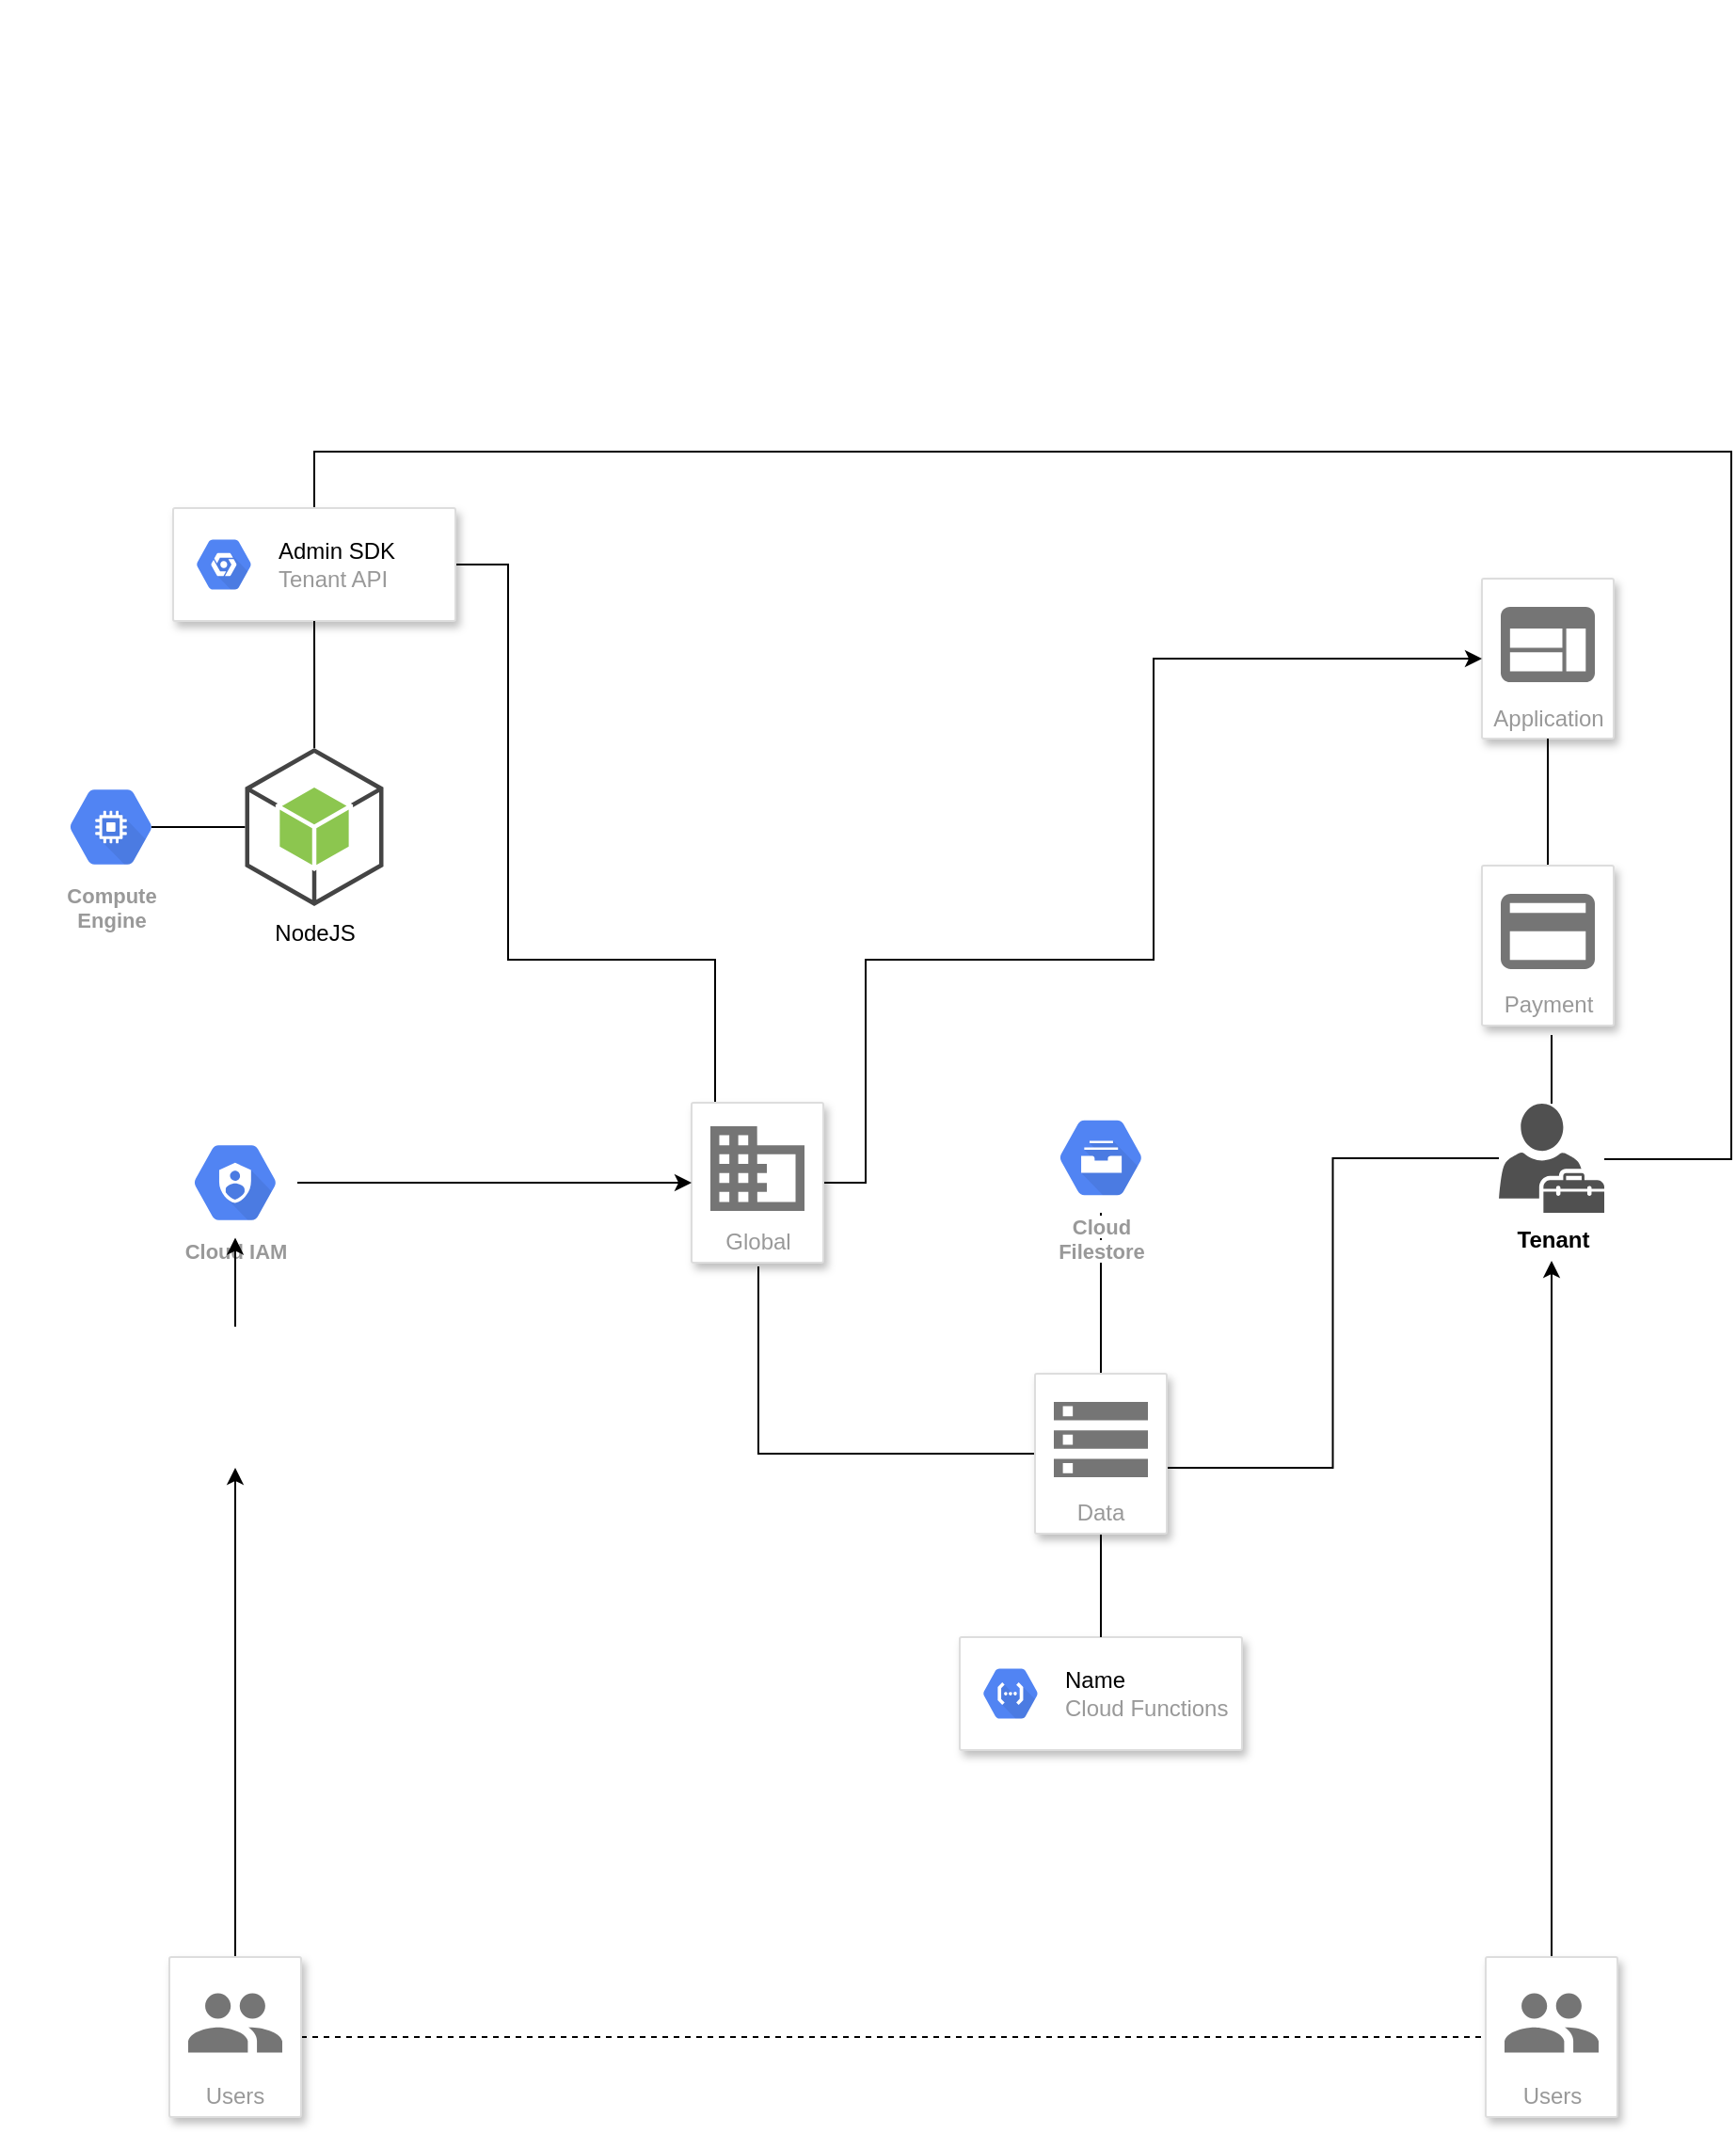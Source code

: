 <mxfile version="13.9.7" type="github">
  <diagram id="YlVkp8-III7TYCLAtudT" name="Page-1">
    <mxGraphModel dx="1587" dy="2527" grid="1" gridSize="10" guides="1" tooltips="1" connect="1" arrows="1" fold="1" page="1" pageScale="1" pageWidth="1654" pageHeight="1169" math="0" shadow="0">
      <root>
        <mxCell id="0" />
        <mxCell id="1" parent="0" />
        <mxCell id="C5w15jPe9weFPQTxlSTk-5" value="" style="strokeColor=#dddddd;shadow=1;strokeWidth=1;rounded=1;absoluteArcSize=1;arcSize=2;" vertex="1" parent="1">
          <mxGeometry x="510" y="750" width="150" height="60" as="geometry" />
        </mxCell>
        <mxCell id="C5w15jPe9weFPQTxlSTk-6" value="&lt;font color=&quot;#000000&quot;&gt;Name&lt;/font&gt;&lt;br&gt;Cloud Functions" style="dashed=0;connectable=0;html=1;fillColor=#5184F3;strokeColor=none;shape=mxgraph.gcp2.hexIcon;prIcon=cloud_functions;part=1;labelPosition=right;verticalLabelPosition=middle;align=left;verticalAlign=middle;spacingLeft=5;fontColor=#999999;fontSize=12;" vertex="1" parent="C5w15jPe9weFPQTxlSTk-5">
          <mxGeometry y="0.5" width="44" height="39" relative="1" as="geometry">
            <mxPoint x="5" y="-19.5" as="offset" />
          </mxGeometry>
        </mxCell>
        <mxCell id="C5w15jPe9weFPQTxlSTk-7" value="Application" style="strokeColor=#dddddd;shadow=1;strokeWidth=1;rounded=1;absoluteArcSize=1;arcSize=2;labelPosition=center;verticalLabelPosition=middle;align=center;verticalAlign=bottom;spacingLeft=0;fontColor=#999999;fontSize=12;whiteSpace=wrap;spacingBottom=2;" vertex="1" parent="1">
          <mxGeometry x="787.5" y="187.5" width="70" height="85" as="geometry" />
        </mxCell>
        <mxCell id="C5w15jPe9weFPQTxlSTk-8" value="" style="dashed=0;connectable=0;html=1;fillColor=#757575;strokeColor=none;shape=mxgraph.gcp2.application;part=1;" vertex="1" parent="C5w15jPe9weFPQTxlSTk-7">
          <mxGeometry x="0.5" width="50" height="40" relative="1" as="geometry">
            <mxPoint x="-25" y="15" as="offset" />
          </mxGeometry>
        </mxCell>
        <mxCell id="C5w15jPe9weFPQTxlSTk-78" style="edgeStyle=orthogonalEdgeStyle;rounded=0;orthogonalLoop=1;jettySize=auto;html=1;entryX=0;entryY=0.5;entryDx=0;entryDy=0;startArrow=none;startFill=0;endArrow=classic;endFill=1;strokeColor=#000000;" edge="1" parent="1" source="C5w15jPe9weFPQTxlSTk-9" target="C5w15jPe9weFPQTxlSTk-7">
          <mxGeometry relative="1" as="geometry">
            <Array as="points">
              <mxPoint x="460" y="509" />
              <mxPoint x="460" y="390" />
              <mxPoint x="613" y="390" />
              <mxPoint x="613" y="230" />
            </Array>
          </mxGeometry>
        </mxCell>
        <mxCell id="C5w15jPe9weFPQTxlSTk-89" style="edgeStyle=orthogonalEdgeStyle;rounded=0;orthogonalLoop=1;jettySize=auto;html=1;entryX=1;entryY=0.5;entryDx=0;entryDy=0;startArrow=none;startFill=0;endArrow=none;endFill=0;strokeColor=#000000;" edge="1" parent="1" source="C5w15jPe9weFPQTxlSTk-9" target="C5w15jPe9weFPQTxlSTk-76">
          <mxGeometry relative="1" as="geometry">
            <Array as="points">
              <mxPoint x="380" y="390" />
              <mxPoint x="270" y="390" />
              <mxPoint x="270" y="180" />
            </Array>
          </mxGeometry>
        </mxCell>
        <mxCell id="C5w15jPe9weFPQTxlSTk-9" value="Global" style="strokeColor=#dddddd;shadow=1;strokeWidth=1;rounded=1;absoluteArcSize=1;arcSize=2;labelPosition=center;verticalLabelPosition=middle;align=center;verticalAlign=bottom;spacingLeft=0;fontColor=#999999;fontSize=12;whiteSpace=wrap;spacingBottom=2;" vertex="1" parent="1">
          <mxGeometry x="367.5" y="466" width="70" height="85" as="geometry" />
        </mxCell>
        <mxCell id="C5w15jPe9weFPQTxlSTk-10" value="" style="dashed=0;connectable=0;html=1;fillColor=#757575;strokeColor=none;shape=mxgraph.gcp2.database;part=1;" vertex="1" parent="C5w15jPe9weFPQTxlSTk-9">
          <mxGeometry x="0.5" width="50" height="45" relative="1" as="geometry">
            <mxPoint x="-25" y="12.5" as="offset" />
          </mxGeometry>
        </mxCell>
        <mxCell id="C5w15jPe9weFPQTxlSTk-83" style="edgeStyle=orthogonalEdgeStyle;rounded=0;orthogonalLoop=1;jettySize=auto;html=1;entryX=0.5;entryY=1;entryDx=0;entryDy=0;startArrow=none;startFill=0;endArrow=none;endFill=0;strokeColor=#000000;" edge="1" parent="1" source="C5w15jPe9weFPQTxlSTk-13" target="C5w15jPe9weFPQTxlSTk-7">
          <mxGeometry relative="1" as="geometry" />
        </mxCell>
        <mxCell id="C5w15jPe9weFPQTxlSTk-13" value="Payment" style="strokeColor=#dddddd;shadow=1;strokeWidth=1;rounded=1;absoluteArcSize=1;arcSize=2;labelPosition=center;verticalLabelPosition=middle;align=center;verticalAlign=bottom;spacingLeft=0;fontColor=#999999;fontSize=12;whiteSpace=wrap;spacingBottom=2;" vertex="1" parent="1">
          <mxGeometry x="787.5" y="340" width="70" height="85" as="geometry" />
        </mxCell>
        <mxCell id="C5w15jPe9weFPQTxlSTk-14" value="" style="dashed=0;connectable=0;html=1;fillColor=#757575;strokeColor=none;shape=mxgraph.gcp2.payment;part=1;" vertex="1" parent="C5w15jPe9weFPQTxlSTk-13">
          <mxGeometry x="0.5" width="50" height="40" relative="1" as="geometry">
            <mxPoint x="-25" y="15" as="offset" />
          </mxGeometry>
        </mxCell>
        <mxCell id="C5w15jPe9weFPQTxlSTk-74" style="edgeStyle=orthogonalEdgeStyle;rounded=0;orthogonalLoop=1;jettySize=auto;html=1;entryX=0.5;entryY=1;entryDx=0;entryDy=0;startArrow=none;startFill=0;endArrow=classic;endFill=1;strokeColor=#000000;" edge="1" parent="1" source="C5w15jPe9weFPQTxlSTk-15" target="C5w15jPe9weFPQTxlSTk-66">
          <mxGeometry relative="1" as="geometry" />
        </mxCell>
        <mxCell id="C5w15jPe9weFPQTxlSTk-97" style="edgeStyle=orthogonalEdgeStyle;rounded=0;orthogonalLoop=1;jettySize=auto;html=1;entryX=0;entryY=0.5;entryDx=0;entryDy=0;startArrow=none;startFill=0;endArrow=none;endFill=0;strokeColor=#000000;dashed=1;" edge="1" parent="1" source="C5w15jPe9weFPQTxlSTk-15" target="C5w15jPe9weFPQTxlSTk-29">
          <mxGeometry relative="1" as="geometry" />
        </mxCell>
        <mxCell id="C5w15jPe9weFPQTxlSTk-15" value="Users" style="strokeColor=#dddddd;shadow=1;strokeWidth=1;rounded=1;absoluteArcSize=1;arcSize=2;labelPosition=center;verticalLabelPosition=middle;align=center;verticalAlign=bottom;spacingLeft=0;fontColor=#999999;fontSize=12;whiteSpace=wrap;spacingBottom=2;" vertex="1" parent="1">
          <mxGeometry x="90" y="920" width="70" height="85" as="geometry" />
        </mxCell>
        <mxCell id="C5w15jPe9weFPQTxlSTk-16" value="" style="dashed=0;connectable=0;html=1;fillColor=#757575;strokeColor=none;shape=mxgraph.gcp2.users;part=1;" vertex="1" parent="C5w15jPe9weFPQTxlSTk-15">
          <mxGeometry x="0.5" width="50" height="31.5" relative="1" as="geometry">
            <mxPoint x="-25" y="19.25" as="offset" />
          </mxGeometry>
        </mxCell>
        <mxCell id="C5w15jPe9weFPQTxlSTk-63" value="" style="edgeStyle=orthogonalEdgeStyle;rounded=0;orthogonalLoop=1;jettySize=auto;html=1;startArrow=none;startFill=0;endArrow=none;endFill=0;strokeColor=#000000;" edge="1" parent="1" source="C5w15jPe9weFPQTxlSTk-20" target="C5w15jPe9weFPQTxlSTk-51">
          <mxGeometry relative="1" as="geometry" />
        </mxCell>
        <mxCell id="C5w15jPe9weFPQTxlSTk-20" value="&lt;span style=&quot;background-color: rgb(255 , 255 , 255)&quot;&gt;Cloud&lt;br&gt;Filestore&lt;/span&gt;" style="html=1;fillColor=#5184F3;strokeColor=none;verticalAlign=top;labelPosition=center;verticalLabelPosition=bottom;align=center;spacingTop=-6;fontSize=11;fontStyle=1;fontColor=#999999;shape=mxgraph.gcp2.hexIcon;prIcon=cloud_filestore" vertex="1" parent="1">
          <mxGeometry x="552" y="466" width="66" height="58.5" as="geometry" />
        </mxCell>
        <mxCell id="C5w15jPe9weFPQTxlSTk-71" style="edgeStyle=orthogonalEdgeStyle;rounded=0;orthogonalLoop=1;jettySize=auto;html=1;startArrow=none;startFill=0;endArrow=classic;endFill=1;strokeColor=#000000;" edge="1" parent="1" source="C5w15jPe9weFPQTxlSTk-29">
          <mxGeometry relative="1" as="geometry">
            <mxPoint x="824.5" y="550" as="targetPoint" />
          </mxGeometry>
        </mxCell>
        <mxCell id="C5w15jPe9weFPQTxlSTk-29" value="Users" style="strokeColor=#dddddd;shadow=1;strokeWidth=1;rounded=1;absoluteArcSize=1;arcSize=2;labelPosition=center;verticalLabelPosition=middle;align=center;verticalAlign=bottom;spacingLeft=0;fontColor=#999999;fontSize=12;whiteSpace=wrap;spacingBottom=2;" vertex="1" parent="1">
          <mxGeometry x="789.5" y="920" width="70" height="85" as="geometry" />
        </mxCell>
        <mxCell id="C5w15jPe9weFPQTxlSTk-30" value="" style="dashed=0;connectable=0;html=1;fillColor=#757575;strokeColor=none;shape=mxgraph.gcp2.users;part=1;" vertex="1" parent="C5w15jPe9weFPQTxlSTk-29">
          <mxGeometry x="0.5" width="50" height="31.5" relative="1" as="geometry">
            <mxPoint x="-25" y="19.25" as="offset" />
          </mxGeometry>
        </mxCell>
        <mxCell id="C5w15jPe9weFPQTxlSTk-72" style="edgeStyle=orthogonalEdgeStyle;rounded=0;orthogonalLoop=1;jettySize=auto;html=1;startArrow=none;startFill=0;endArrow=none;endFill=0;strokeColor=#000000;" edge="1" parent="1" source="C5w15jPe9weFPQTxlSTk-23">
          <mxGeometry relative="1" as="geometry">
            <mxPoint x="824.5" y="430" as="targetPoint" />
          </mxGeometry>
        </mxCell>
        <mxCell id="C5w15jPe9weFPQTxlSTk-79" style="edgeStyle=orthogonalEdgeStyle;rounded=0;orthogonalLoop=1;jettySize=auto;html=1;entryX=1;entryY=0.588;entryDx=0;entryDy=0;entryPerimeter=0;startArrow=none;startFill=0;endArrow=none;endFill=0;strokeColor=#000000;" edge="1" parent="1" source="C5w15jPe9weFPQTxlSTk-23" target="C5w15jPe9weFPQTxlSTk-51">
          <mxGeometry relative="1" as="geometry" />
        </mxCell>
        <mxCell id="C5w15jPe9weFPQTxlSTk-23" value="&lt;b&gt;&lt;span style=&quot;background-color: rgb(255 , 255 , 255)&quot;&gt;Tenant&lt;/span&gt;&lt;/b&gt;" style="pointerEvents=1;shadow=0;dashed=0;html=1;strokeColor=none;fillColor=#505050;labelPosition=center;verticalLabelPosition=bottom;verticalAlign=top;outlineConnect=0;align=center;shape=mxgraph.office.users.tenant_admin;" vertex="1" parent="1">
          <mxGeometry x="796.5" y="466.5" width="56" height="58" as="geometry" />
        </mxCell>
        <mxCell id="C5w15jPe9weFPQTxlSTk-50" value="Compute&#xa;Engine" style="html=1;fillColor=#5184F3;strokeColor=none;verticalAlign=top;labelPosition=center;verticalLabelPosition=bottom;align=center;spacingTop=-6;fontSize=11;fontStyle=1;fontColor=#999999;shape=mxgraph.gcp2.hexIcon;prIcon=compute_engine" vertex="1" parent="1">
          <mxGeometry x="26" y="290.25" width="66" height="58.5" as="geometry" />
        </mxCell>
        <mxCell id="C5w15jPe9weFPQTxlSTk-59" style="edgeStyle=orthogonalEdgeStyle;rounded=0;orthogonalLoop=1;jettySize=auto;html=1;startArrow=none;startFill=0;endArrow=none;endFill=0;strokeColor=#000000;" edge="1" parent="1" source="C5w15jPe9weFPQTxlSTk-51">
          <mxGeometry relative="1" as="geometry">
            <mxPoint x="403" y="570" as="targetPoint" />
            <Array as="points">
              <mxPoint x="403" y="653" />
              <mxPoint x="403" y="553" />
            </Array>
          </mxGeometry>
        </mxCell>
        <mxCell id="C5w15jPe9weFPQTxlSTk-90" value="" style="edgeStyle=orthogonalEdgeStyle;rounded=0;orthogonalLoop=1;jettySize=auto;html=1;startArrow=none;startFill=0;endArrow=none;endFill=0;strokeColor=#000000;" edge="1" parent="1" source="C5w15jPe9weFPQTxlSTk-51" target="C5w15jPe9weFPQTxlSTk-5">
          <mxGeometry relative="1" as="geometry" />
        </mxCell>
        <mxCell id="C5w15jPe9weFPQTxlSTk-51" value="Data" style="strokeColor=#dddddd;shadow=1;strokeWidth=1;rounded=1;absoluteArcSize=1;arcSize=2;labelPosition=center;verticalLabelPosition=middle;align=center;verticalAlign=bottom;spacingLeft=0;fontColor=#999999;fontSize=12;whiteSpace=wrap;spacingBottom=2;" vertex="1" parent="1">
          <mxGeometry x="550" y="610" width="70" height="85" as="geometry" />
        </mxCell>
        <mxCell id="C5w15jPe9weFPQTxlSTk-52" value="" style="dashed=0;connectable=0;html=1;fillColor=#757575;strokeColor=none;shape=mxgraph.gcp2.storage;part=1;" vertex="1" parent="C5w15jPe9weFPQTxlSTk-51">
          <mxGeometry x="0.5" width="50" height="40" relative="1" as="geometry">
            <mxPoint x="-25" y="15" as="offset" />
          </mxGeometry>
        </mxCell>
        <mxCell id="C5w15jPe9weFPQTxlSTk-70" style="edgeStyle=orthogonalEdgeStyle;rounded=0;orthogonalLoop=1;jettySize=auto;html=1;entryX=0;entryY=0.5;entryDx=0;entryDy=0;startArrow=none;startFill=0;endArrow=classic;endFill=1;strokeColor=#000000;" edge="1" parent="1" source="C5w15jPe9weFPQTxlSTk-55" target="C5w15jPe9weFPQTxlSTk-9">
          <mxGeometry relative="1" as="geometry" />
        </mxCell>
        <mxCell id="C5w15jPe9weFPQTxlSTk-55" value="&lt;span style=&quot;background-color: rgb(255 , 255 , 255)&quot;&gt;Cloud IAM&lt;/span&gt;" style="html=1;fillColor=#5184F3;strokeColor=none;verticalAlign=top;labelPosition=center;verticalLabelPosition=bottom;align=center;spacingTop=-6;fontSize=11;fontStyle=1;fontColor=#999999;shape=mxgraph.gcp2.hexIcon;prIcon=cloud_iam" vertex="1" parent="1">
          <mxGeometry x="92" y="479.25" width="66" height="58.5" as="geometry" />
        </mxCell>
        <mxCell id="C5w15jPe9weFPQTxlSTk-75" style="edgeStyle=orthogonalEdgeStyle;rounded=0;orthogonalLoop=1;jettySize=auto;html=1;startArrow=none;startFill=0;endArrow=classic;endFill=1;strokeColor=#000000;" edge="1" parent="1" source="C5w15jPe9weFPQTxlSTk-66" target="C5w15jPe9weFPQTxlSTk-55">
          <mxGeometry relative="1" as="geometry" />
        </mxCell>
        <mxCell id="C5w15jPe9weFPQTxlSTk-66" value="" style="shape=image;html=1;verticalAlign=top;verticalLabelPosition=bottom;labelBackgroundColor=#ffffff;imageAspect=0;aspect=fixed;image=https://cdn3.iconfinder.com/data/icons/cloud-technology-fill-group-of-networked/512/Cloud_two_step_verification-128.png" vertex="1" parent="1">
          <mxGeometry x="87.5" y="585" width="75" height="75" as="geometry" />
        </mxCell>
        <mxCell id="C5w15jPe9weFPQTxlSTk-93" style="edgeStyle=orthogonalEdgeStyle;rounded=0;orthogonalLoop=1;jettySize=auto;html=1;startArrow=none;startFill=0;endArrow=none;endFill=0;strokeColor=#000000;" edge="1" parent="1" source="C5w15jPe9weFPQTxlSTk-76" target="C5w15jPe9weFPQTxlSTk-23">
          <mxGeometry relative="1" as="geometry">
            <Array as="points">
              <mxPoint x="167" y="120" />
              <mxPoint x="920" y="120" />
              <mxPoint x="920" y="496" />
            </Array>
          </mxGeometry>
        </mxCell>
        <mxCell id="C5w15jPe9weFPQTxlSTk-76" value="" style="strokeColor=#dddddd;shadow=1;strokeWidth=1;rounded=1;absoluteArcSize=1;arcSize=2;" vertex="1" parent="1">
          <mxGeometry x="92" y="150" width="150" height="60" as="geometry" />
        </mxCell>
        <mxCell id="C5w15jPe9weFPQTxlSTk-77" value="&lt;font color=&quot;#000000&quot;&gt;Admin SDK&lt;/font&gt;&lt;br&gt;Tenant API" style="dashed=0;connectable=0;html=1;fillColor=#5184F3;strokeColor=none;shape=mxgraph.gcp2.hexIcon;prIcon=placeholder;part=1;labelPosition=right;verticalLabelPosition=middle;align=left;verticalAlign=middle;spacingLeft=5;fontColor=#999999;fontSize=12;" vertex="1" parent="C5w15jPe9weFPQTxlSTk-76">
          <mxGeometry y="0.5" width="44" height="39" relative="1" as="geometry">
            <mxPoint x="5" y="-19.5" as="offset" />
          </mxGeometry>
        </mxCell>
        <mxCell id="C5w15jPe9weFPQTxlSTk-86" style="edgeStyle=orthogonalEdgeStyle;rounded=0;orthogonalLoop=1;jettySize=auto;html=1;entryX=0.5;entryY=1;entryDx=0;entryDy=0;startArrow=none;startFill=0;endArrow=none;endFill=0;strokeColor=#000000;" edge="1" parent="1" source="C5w15jPe9weFPQTxlSTk-85" target="C5w15jPe9weFPQTxlSTk-76">
          <mxGeometry relative="1" as="geometry" />
        </mxCell>
        <mxCell id="C5w15jPe9weFPQTxlSTk-92" style="edgeStyle=orthogonalEdgeStyle;rounded=0;orthogonalLoop=1;jettySize=auto;html=1;entryX=0.825;entryY=0.5;entryDx=0;entryDy=0;entryPerimeter=0;startArrow=none;startFill=0;endArrow=none;endFill=0;strokeColor=#000000;" edge="1" parent="1" source="C5w15jPe9weFPQTxlSTk-85" target="C5w15jPe9weFPQTxlSTk-50">
          <mxGeometry relative="1" as="geometry" />
        </mxCell>
        <mxCell id="C5w15jPe9weFPQTxlSTk-85" value="NodeJS" style="outlineConnect=0;dashed=0;verticalLabelPosition=bottom;verticalAlign=top;align=center;html=1;shape=mxgraph.aws3.android;fillColor=#8CC64F;gradientColor=none;" vertex="1" parent="1">
          <mxGeometry x="130.25" y="277.5" width="73.5" height="84" as="geometry" />
        </mxCell>
        <mxCell id="C5w15jPe9weFPQTxlSTk-96" value="" style="shape=image;html=1;verticalAlign=top;verticalLabelPosition=bottom;labelBackgroundColor=#ffffff;imageAspect=0;aspect=fixed;image=https://cdn4.iconfinder.com/data/icons/google-i-o-2016/512/google_firebase-2-128.png" vertex="1" parent="1">
          <mxGeometry y="-120" width="128" height="128" as="geometry" />
        </mxCell>
      </root>
    </mxGraphModel>
  </diagram>
</mxfile>
